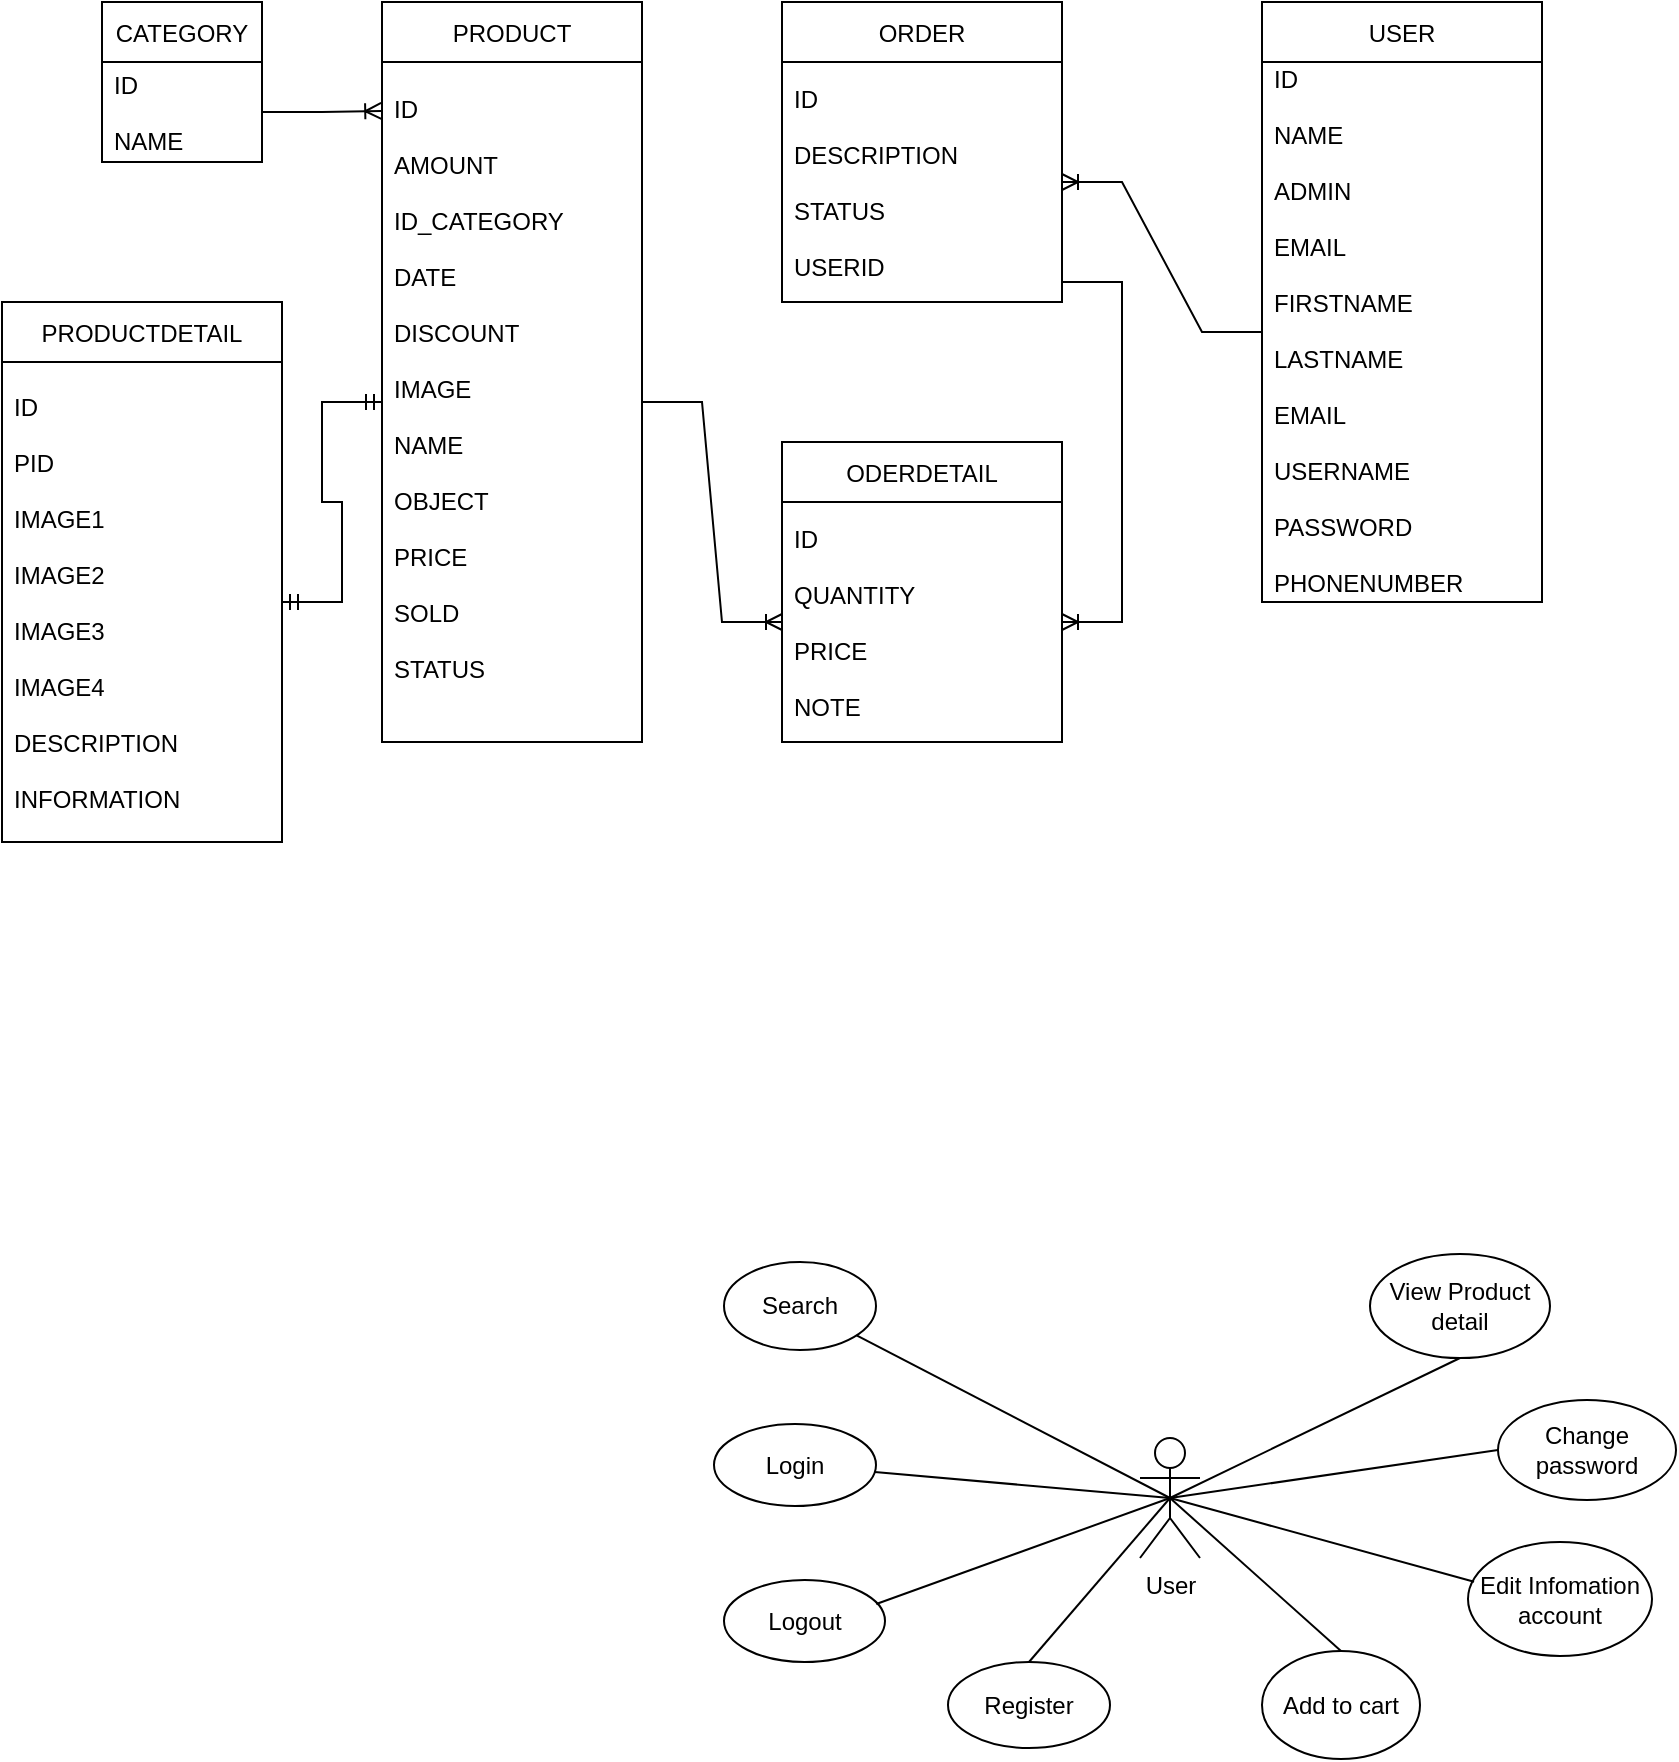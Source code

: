 <mxfile version="20.2.2" type="device"><diagram id="R2lEEEUBdFMjLlhIrx00" name="Page-1"><mxGraphModel dx="1870" dy="546" grid="0" gridSize="10" guides="1" tooltips="1" connect="1" arrows="1" fold="1" page="1" pageScale="1" pageWidth="850" pageHeight="1100" math="0" shadow="0" extFonts="Permanent Marker^https://fonts.googleapis.com/css?family=Permanent+Marker"><root><mxCell id="0"/><mxCell id="1" parent="0"/><mxCell id="ZJ6y1ZUXE2PnST8pzKAv-1" value="PRODUCT" style="swimlane;fontStyle=0;childLayout=stackLayout;horizontal=1;startSize=30;horizontalStack=0;resizeParent=1;resizeParentMax=0;resizeLast=0;collapsible=1;marginBottom=0;" parent="1" vertex="1"><mxGeometry x="40" y="40" width="130" height="370" as="geometry"/></mxCell><mxCell id="ZJ6y1ZUXE2PnST8pzKAv-2" value="ID&#10;&#10;AMOUNT&#10;&#10;ID_CATEGORY&#10;&#10;DATE&#10;&#10;DISCOUNT&#10;&#10;IMAGE&#10;&#10;NAME&#10;&#10;OBJECT&#10;&#10;PRICE&#10;&#10;SOLD&#10;&#10;STATUS&#10;" style="text;strokeColor=none;fillColor=none;align=left;verticalAlign=middle;spacingLeft=4;spacingRight=4;overflow=hidden;points=[[0,0.5],[1,0.5]];portConstraint=eastwest;rotatable=0;" parent="ZJ6y1ZUXE2PnST8pzKAv-1" vertex="1"><mxGeometry y="30" width="130" height="340" as="geometry"/></mxCell><mxCell id="ZJ6y1ZUXE2PnST8pzKAv-5" value="CATEGORY" style="swimlane;fontStyle=0;childLayout=stackLayout;horizontal=1;startSize=30;horizontalStack=0;resizeParent=1;resizeParentMax=0;resizeLast=0;collapsible=1;marginBottom=0;" parent="1" vertex="1"><mxGeometry x="-100" y="40" width="80" height="80" as="geometry"/></mxCell><mxCell id="ZJ6y1ZUXE2PnST8pzKAv-6" value="ID&#10;&#10;NAME" style="text;strokeColor=none;fillColor=none;align=left;verticalAlign=middle;spacingLeft=4;spacingRight=4;overflow=hidden;points=[[0,0.5],[1,0.5]];portConstraint=eastwest;rotatable=0;" parent="ZJ6y1ZUXE2PnST8pzKAv-5" vertex="1"><mxGeometry y="30" width="80" height="50" as="geometry"/></mxCell><mxCell id="ZJ6y1ZUXE2PnST8pzKAv-9" value="USER" style="swimlane;fontStyle=0;childLayout=stackLayout;horizontal=1;startSize=30;horizontalStack=0;resizeParent=1;resizeParentMax=0;resizeLast=0;collapsible=1;marginBottom=0;" parent="1" vertex="1"><mxGeometry x="480" y="40" width="140" height="300" as="geometry"/></mxCell><mxCell id="ZJ6y1ZUXE2PnST8pzKAv-10" value="ID&#10;&#10;NAME&#10;&#10;ADMIN&#10;&#10;EMAIL&#10;&#10;FIRSTNAME&#10;&#10;LASTNAME&#10;&#10;EMAIL&#10;&#10;USERNAME&#10;&#10;PASSWORD&#10;&#10;PHONENUMBER&#10;&#10;" style="text;strokeColor=none;fillColor=none;align=left;verticalAlign=middle;spacingLeft=4;spacingRight=4;overflow=hidden;points=[[0,0.5],[1,0.5]];portConstraint=eastwest;rotatable=0;" parent="ZJ6y1ZUXE2PnST8pzKAv-9" vertex="1"><mxGeometry y="30" width="140" height="270" as="geometry"/></mxCell><mxCell id="ZJ6y1ZUXE2PnST8pzKAv-14" value="PRODUCTDETAIL" style="swimlane;fontStyle=0;childLayout=stackLayout;horizontal=1;startSize=30;horizontalStack=0;resizeParent=1;resizeParentMax=0;resizeLast=0;collapsible=1;marginBottom=0;" parent="1" vertex="1"><mxGeometry x="-150" y="190" width="140" height="270" as="geometry"/></mxCell><mxCell id="ZJ6y1ZUXE2PnST8pzKAv-15" value="ID&#10;&#10;PID&#10;&#10;IMAGE1&#10;&#10;IMAGE2&#10;&#10;IMAGE3&#10;&#10;IMAGE4&#10;&#10;DESCRIPTION&#10;&#10;INFORMATION" style="text;strokeColor=none;fillColor=none;align=left;verticalAlign=middle;spacingLeft=4;spacingRight=4;overflow=hidden;points=[[0,0.5],[1,0.5]];portConstraint=eastwest;rotatable=0;" parent="ZJ6y1ZUXE2PnST8pzKAv-14" vertex="1"><mxGeometry y="30" width="140" height="240" as="geometry"/></mxCell><mxCell id="ZJ6y1ZUXE2PnST8pzKAv-18" value="ORDER" style="swimlane;fontStyle=0;childLayout=stackLayout;horizontal=1;startSize=30;horizontalStack=0;resizeParent=1;resizeParentMax=0;resizeLast=0;collapsible=1;marginBottom=0;" parent="1" vertex="1"><mxGeometry x="240" y="40" width="140" height="150" as="geometry"/></mxCell><mxCell id="ZJ6y1ZUXE2PnST8pzKAv-19" value="ID&#10;&#10;DESCRIPTION&#10;&#10;STATUS&#10;&#10;USERID" style="text;strokeColor=none;fillColor=none;align=left;verticalAlign=middle;spacingLeft=4;spacingRight=4;overflow=hidden;points=[[0,0.5],[1,0.5]];portConstraint=eastwest;rotatable=0;" parent="ZJ6y1ZUXE2PnST8pzKAv-18" vertex="1"><mxGeometry y="30" width="140" height="120" as="geometry"/></mxCell><mxCell id="ZJ6y1ZUXE2PnST8pzKAv-22" value="ODERDETAIL" style="swimlane;fontStyle=0;childLayout=stackLayout;horizontal=1;startSize=30;horizontalStack=0;resizeParent=1;resizeParentMax=0;resizeLast=0;collapsible=1;marginBottom=0;" parent="1" vertex="1"><mxGeometry x="240" y="260" width="140" height="150" as="geometry"/></mxCell><mxCell id="ZJ6y1ZUXE2PnST8pzKAv-23" value="ID&#10;&#10;QUANTITY&#10;&#10;PRICE&#10;&#10;NOTE" style="text;strokeColor=none;fillColor=none;align=left;verticalAlign=middle;spacingLeft=4;spacingRight=4;overflow=hidden;points=[[0,0.5],[1,0.5]];portConstraint=eastwest;rotatable=0;" parent="ZJ6y1ZUXE2PnST8pzKAv-22" vertex="1"><mxGeometry y="30" width="140" height="120" as="geometry"/></mxCell><mxCell id="ZJ6y1ZUXE2PnST8pzKAv-26" value="" style="edgeStyle=entityRelationEdgeStyle;fontSize=12;html=1;endArrow=ERoneToMany;rounded=0;exitX=1;exitY=0.5;exitDx=0;exitDy=0;entryX=-0.003;entryY=0.072;entryDx=0;entryDy=0;entryPerimeter=0;" parent="1" source="ZJ6y1ZUXE2PnST8pzKAv-6" target="ZJ6y1ZUXE2PnST8pzKAv-2" edge="1"><mxGeometry width="100" height="100" relative="1" as="geometry"><mxPoint x="220" y="320" as="sourcePoint"/><mxPoint x="320" y="220" as="targetPoint"/></mxGeometry></mxCell><mxCell id="ZJ6y1ZUXE2PnST8pzKAv-28" value="" style="edgeStyle=entityRelationEdgeStyle;fontSize=12;html=1;endArrow=ERmandOne;startArrow=ERmandOne;rounded=0;exitX=1;exitY=0.5;exitDx=0;exitDy=0;" parent="1" source="ZJ6y1ZUXE2PnST8pzKAv-15" edge="1"><mxGeometry width="100" height="100" relative="1" as="geometry"><mxPoint x="220" y="320" as="sourcePoint"/><mxPoint x="40" y="240" as="targetPoint"/></mxGeometry></mxCell><mxCell id="ZJ6y1ZUXE2PnST8pzKAv-29" value="" style="edgeStyle=entityRelationEdgeStyle;fontSize=12;html=1;endArrow=ERoneToMany;rounded=0;entryX=1;entryY=0.5;entryDx=0;entryDy=0;" parent="1" source="ZJ6y1ZUXE2PnST8pzKAv-10" target="ZJ6y1ZUXE2PnST8pzKAv-19" edge="1"><mxGeometry width="100" height="100" relative="1" as="geometry"><mxPoint x="220" y="230" as="sourcePoint"/><mxPoint x="390" y="60" as="targetPoint"/></mxGeometry></mxCell><mxCell id="ZJ6y1ZUXE2PnST8pzKAv-32" value="" style="edgeStyle=entityRelationEdgeStyle;fontSize=12;html=1;endArrow=ERoneToMany;rounded=0;" parent="1" source="ZJ6y1ZUXE2PnST8pzKAv-2" target="ZJ6y1ZUXE2PnST8pzKAv-23" edge="1"><mxGeometry width="100" height="100" relative="1" as="geometry"><mxPoint x="220" y="230" as="sourcePoint"/><mxPoint x="320" y="130" as="targetPoint"/></mxGeometry></mxCell><mxCell id="ZJ6y1ZUXE2PnST8pzKAv-33" value="" style="edgeStyle=entityRelationEdgeStyle;fontSize=12;html=1;endArrow=ERoneToMany;rounded=0;entryX=1;entryY=0.5;entryDx=0;entryDy=0;" parent="1" target="ZJ6y1ZUXE2PnST8pzKAv-23" edge="1"><mxGeometry width="100" height="100" relative="1" as="geometry"><mxPoint x="380" y="180" as="sourcePoint"/><mxPoint x="320" y="130" as="targetPoint"/></mxGeometry></mxCell><mxCell id="BIX69kuMdxvrrUpPTIsF-1" value="User" style="shape=umlActor;verticalLabelPosition=bottom;verticalAlign=top;html=1;outlineConnect=0;" vertex="1" parent="1"><mxGeometry x="419" y="758" width="30" height="60" as="geometry"/></mxCell><mxCell id="BIX69kuMdxvrrUpPTIsF-2" value="View Product detail" style="ellipse;whiteSpace=wrap;html=1;" vertex="1" parent="1"><mxGeometry x="534" y="666" width="90" height="52" as="geometry"/></mxCell><mxCell id="BIX69kuMdxvrrUpPTIsF-3" value="Search" style="ellipse;whiteSpace=wrap;html=1;" vertex="1" parent="1"><mxGeometry x="211" y="670" width="76" height="44" as="geometry"/></mxCell><mxCell id="BIX69kuMdxvrrUpPTIsF-4" value="Login" style="ellipse;whiteSpace=wrap;html=1;" vertex="1" parent="1"><mxGeometry x="206" y="751" width="81" height="41" as="geometry"/></mxCell><mxCell id="BIX69kuMdxvrrUpPTIsF-6" value="Logout" style="ellipse;whiteSpace=wrap;html=1;" vertex="1" parent="1"><mxGeometry x="211" y="829" width="80.5" height="41" as="geometry"/></mxCell><mxCell id="BIX69kuMdxvrrUpPTIsF-7" value="Register" style="ellipse;whiteSpace=wrap;html=1;" vertex="1" parent="1"><mxGeometry x="323" y="870" width="81" height="43" as="geometry"/></mxCell><mxCell id="BIX69kuMdxvrrUpPTIsF-8" value="Add to cart" style="ellipse;whiteSpace=wrap;html=1;" vertex="1" parent="1"><mxGeometry x="480" y="864.5" width="79" height="54" as="geometry"/></mxCell><mxCell id="BIX69kuMdxvrrUpPTIsF-9" value="Change password" style="ellipse;whiteSpace=wrap;html=1;" vertex="1" parent="1"><mxGeometry x="598" y="739" width="89" height="50" as="geometry"/></mxCell><mxCell id="BIX69kuMdxvrrUpPTIsF-10" value="Edit Infomation account" style="ellipse;whiteSpace=wrap;html=1;" vertex="1" parent="1"><mxGeometry x="583" y="810" width="92" height="57" as="geometry"/></mxCell><mxCell id="BIX69kuMdxvrrUpPTIsF-14" value="" style="endArrow=none;html=1;rounded=0;exitX=0.946;exitY=0.293;exitDx=0;exitDy=0;exitPerimeter=0;entryX=0.5;entryY=0.5;entryDx=0;entryDy=0;entryPerimeter=0;" edge="1" parent="1" source="BIX69kuMdxvrrUpPTIsF-6" target="BIX69kuMdxvrrUpPTIsF-1"><mxGeometry width="50" height="50" relative="1" as="geometry"><mxPoint x="198" y="859" as="sourcePoint"/><mxPoint x="248" y="809" as="targetPoint"/></mxGeometry></mxCell><mxCell id="BIX69kuMdxvrrUpPTIsF-15" value="" style="endArrow=none;html=1;rounded=0;entryX=0.5;entryY=0.5;entryDx=0;entryDy=0;entryPerimeter=0;" edge="1" parent="1" source="BIX69kuMdxvrrUpPTIsF-4" target="BIX69kuMdxvrrUpPTIsF-1"><mxGeometry width="50" height="50" relative="1" as="geometry"><mxPoint x="297.153" y="851.013" as="sourcePoint"/><mxPoint x="444" y="798" as="targetPoint"/></mxGeometry></mxCell><mxCell id="BIX69kuMdxvrrUpPTIsF-16" value="" style="endArrow=none;html=1;rounded=0;entryX=0.5;entryY=0.5;entryDx=0;entryDy=0;entryPerimeter=0;" edge="1" parent="1" source="BIX69kuMdxvrrUpPTIsF-3" target="BIX69kuMdxvrrUpPTIsF-1"><mxGeometry width="50" height="50" relative="1" as="geometry"><mxPoint x="307.153" y="861.013" as="sourcePoint"/><mxPoint x="438" y="789" as="targetPoint"/></mxGeometry></mxCell><mxCell id="BIX69kuMdxvrrUpPTIsF-17" value="" style="endArrow=none;html=1;rounded=0;entryX=0.5;entryY=0;entryDx=0;entryDy=0;exitX=0.5;exitY=0.5;exitDx=0;exitDy=0;exitPerimeter=0;" edge="1" parent="1" source="BIX69kuMdxvrrUpPTIsF-1" target="BIX69kuMdxvrrUpPTIsF-7"><mxGeometry width="50" height="50" relative="1" as="geometry"><mxPoint x="317.153" y="871.013" as="sourcePoint"/><mxPoint x="464" y="818" as="targetPoint"/></mxGeometry></mxCell><mxCell id="BIX69kuMdxvrrUpPTIsF-18" value="" style="endArrow=none;html=1;rounded=0;entryX=0.5;entryY=1;entryDx=0;entryDy=0;exitX=0.5;exitY=0.5;exitDx=0;exitDy=0;exitPerimeter=0;" edge="1" parent="1" source="BIX69kuMdxvrrUpPTIsF-1" target="BIX69kuMdxvrrUpPTIsF-2"><mxGeometry width="50" height="50" relative="1" as="geometry"><mxPoint x="327.153" y="881.013" as="sourcePoint"/><mxPoint x="474" y="828" as="targetPoint"/></mxGeometry></mxCell><mxCell id="BIX69kuMdxvrrUpPTIsF-19" value="" style="endArrow=none;html=1;rounded=0;entryX=0;entryY=0.5;entryDx=0;entryDy=0;" edge="1" parent="1" target="BIX69kuMdxvrrUpPTIsF-9"><mxGeometry width="50" height="50" relative="1" as="geometry"><mxPoint x="434" y="788" as="sourcePoint"/><mxPoint x="484" y="838" as="targetPoint"/></mxGeometry></mxCell><mxCell id="BIX69kuMdxvrrUpPTIsF-20" value="" style="endArrow=none;html=1;rounded=0;exitX=0.5;exitY=0.5;exitDx=0;exitDy=0;exitPerimeter=0;entryX=0.033;entryY=0.349;entryDx=0;entryDy=0;entryPerimeter=0;" edge="1" parent="1" source="BIX69kuMdxvrrUpPTIsF-1" target="BIX69kuMdxvrrUpPTIsF-10"><mxGeometry width="50" height="50" relative="1" as="geometry"><mxPoint x="347.153" y="901.013" as="sourcePoint"/><mxPoint x="494" y="848" as="targetPoint"/></mxGeometry></mxCell><mxCell id="BIX69kuMdxvrrUpPTIsF-21" value="" style="endArrow=none;html=1;rounded=0;exitX=0.5;exitY=0.5;exitDx=0;exitDy=0;exitPerimeter=0;entryX=0.5;entryY=0;entryDx=0;entryDy=0;" edge="1" parent="1" source="BIX69kuMdxvrrUpPTIsF-1" target="BIX69kuMdxvrrUpPTIsF-8"><mxGeometry width="50" height="50" relative="1" as="geometry"><mxPoint x="357.153" y="911.013" as="sourcePoint"/><mxPoint x="513" y="861" as="targetPoint"/></mxGeometry></mxCell></root></mxGraphModel></diagram></mxfile>